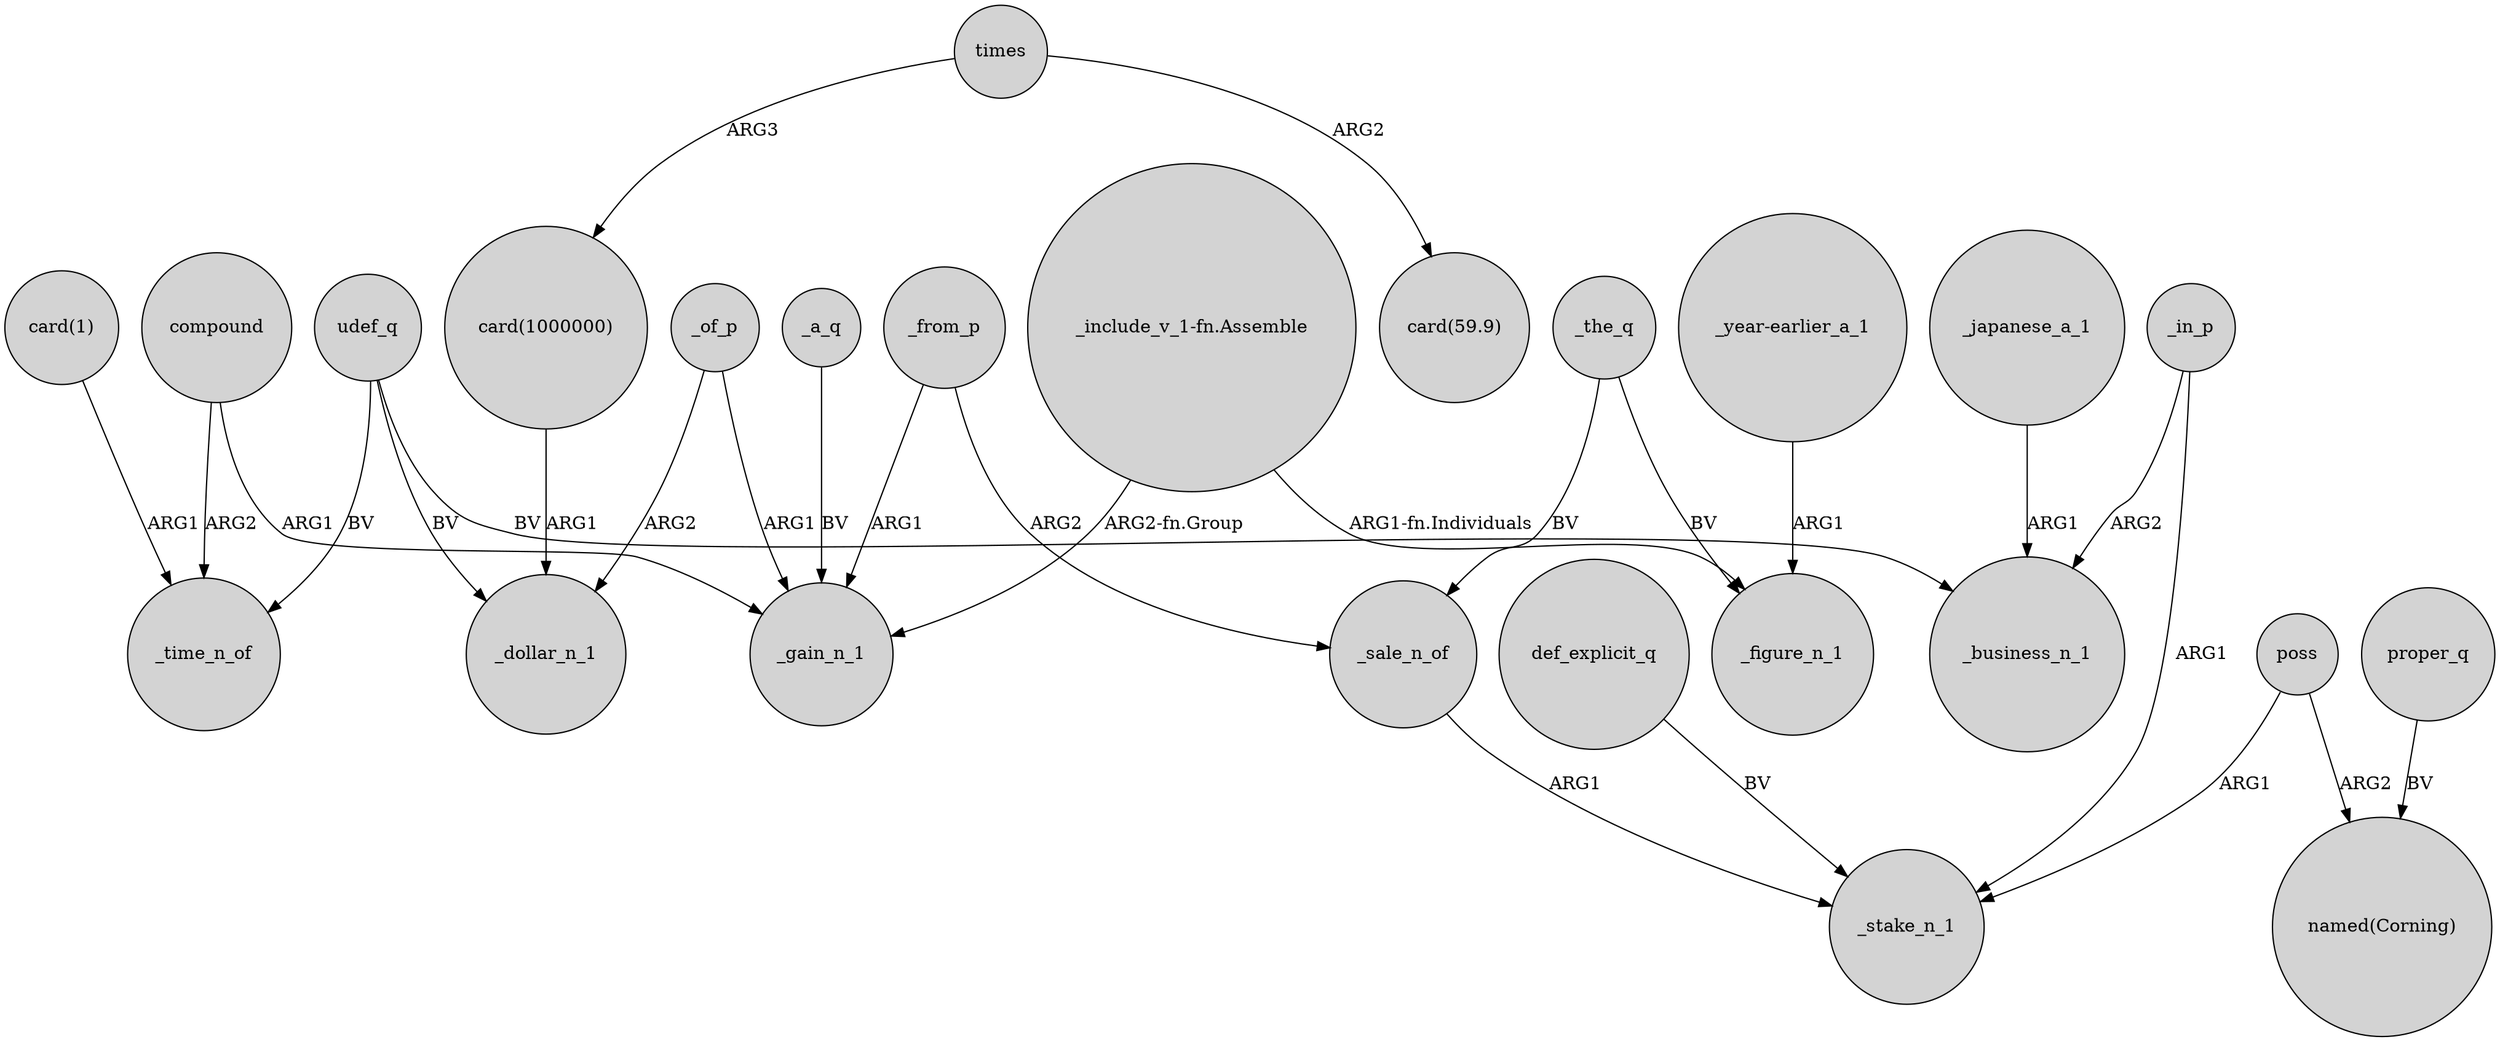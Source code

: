 digraph {
	node [shape=circle style=filled]
	udef_q -> _time_n_of [label=BV]
	"_year-earlier_a_1" -> _figure_n_1 [label=ARG1]
	poss -> "named(Corning)" [label=ARG2]
	times -> "card(1000000)" [label=ARG3]
	times -> "card(59.9)" [label=ARG2]
	proper_q -> "named(Corning)" [label=BV]
	_sale_n_of -> _stake_n_1 [label=ARG1]
	udef_q -> _business_n_1 [label=BV]
	_of_p -> _gain_n_1 [label=ARG1]
	"_include_v_1-fn.Assemble" -> _gain_n_1 [label="ARG2-fn.Group"]
	_from_p -> _sale_n_of [label=ARG2]
	_the_q -> _figure_n_1 [label=BV]
	_japanese_a_1 -> _business_n_1 [label=ARG1]
	udef_q -> _dollar_n_1 [label=BV]
	def_explicit_q -> _stake_n_1 [label=BV]
	_a_q -> _gain_n_1 [label=BV]
	"card(1000000)" -> _dollar_n_1 [label=ARG1]
	"card(1)" -> _time_n_of [label=ARG1]
	_in_p -> _business_n_1 [label=ARG2]
	compound -> _time_n_of [label=ARG2]
	compound -> _gain_n_1 [label=ARG1]
	_of_p -> _dollar_n_1 [label=ARG2]
	_from_p -> _gain_n_1 [label=ARG1]
	_the_q -> _sale_n_of [label=BV]
	"_include_v_1-fn.Assemble" -> _figure_n_1 [label="ARG1-fn.Individuals"]
	_in_p -> _stake_n_1 [label=ARG1]
	poss -> _stake_n_1 [label=ARG1]
}
